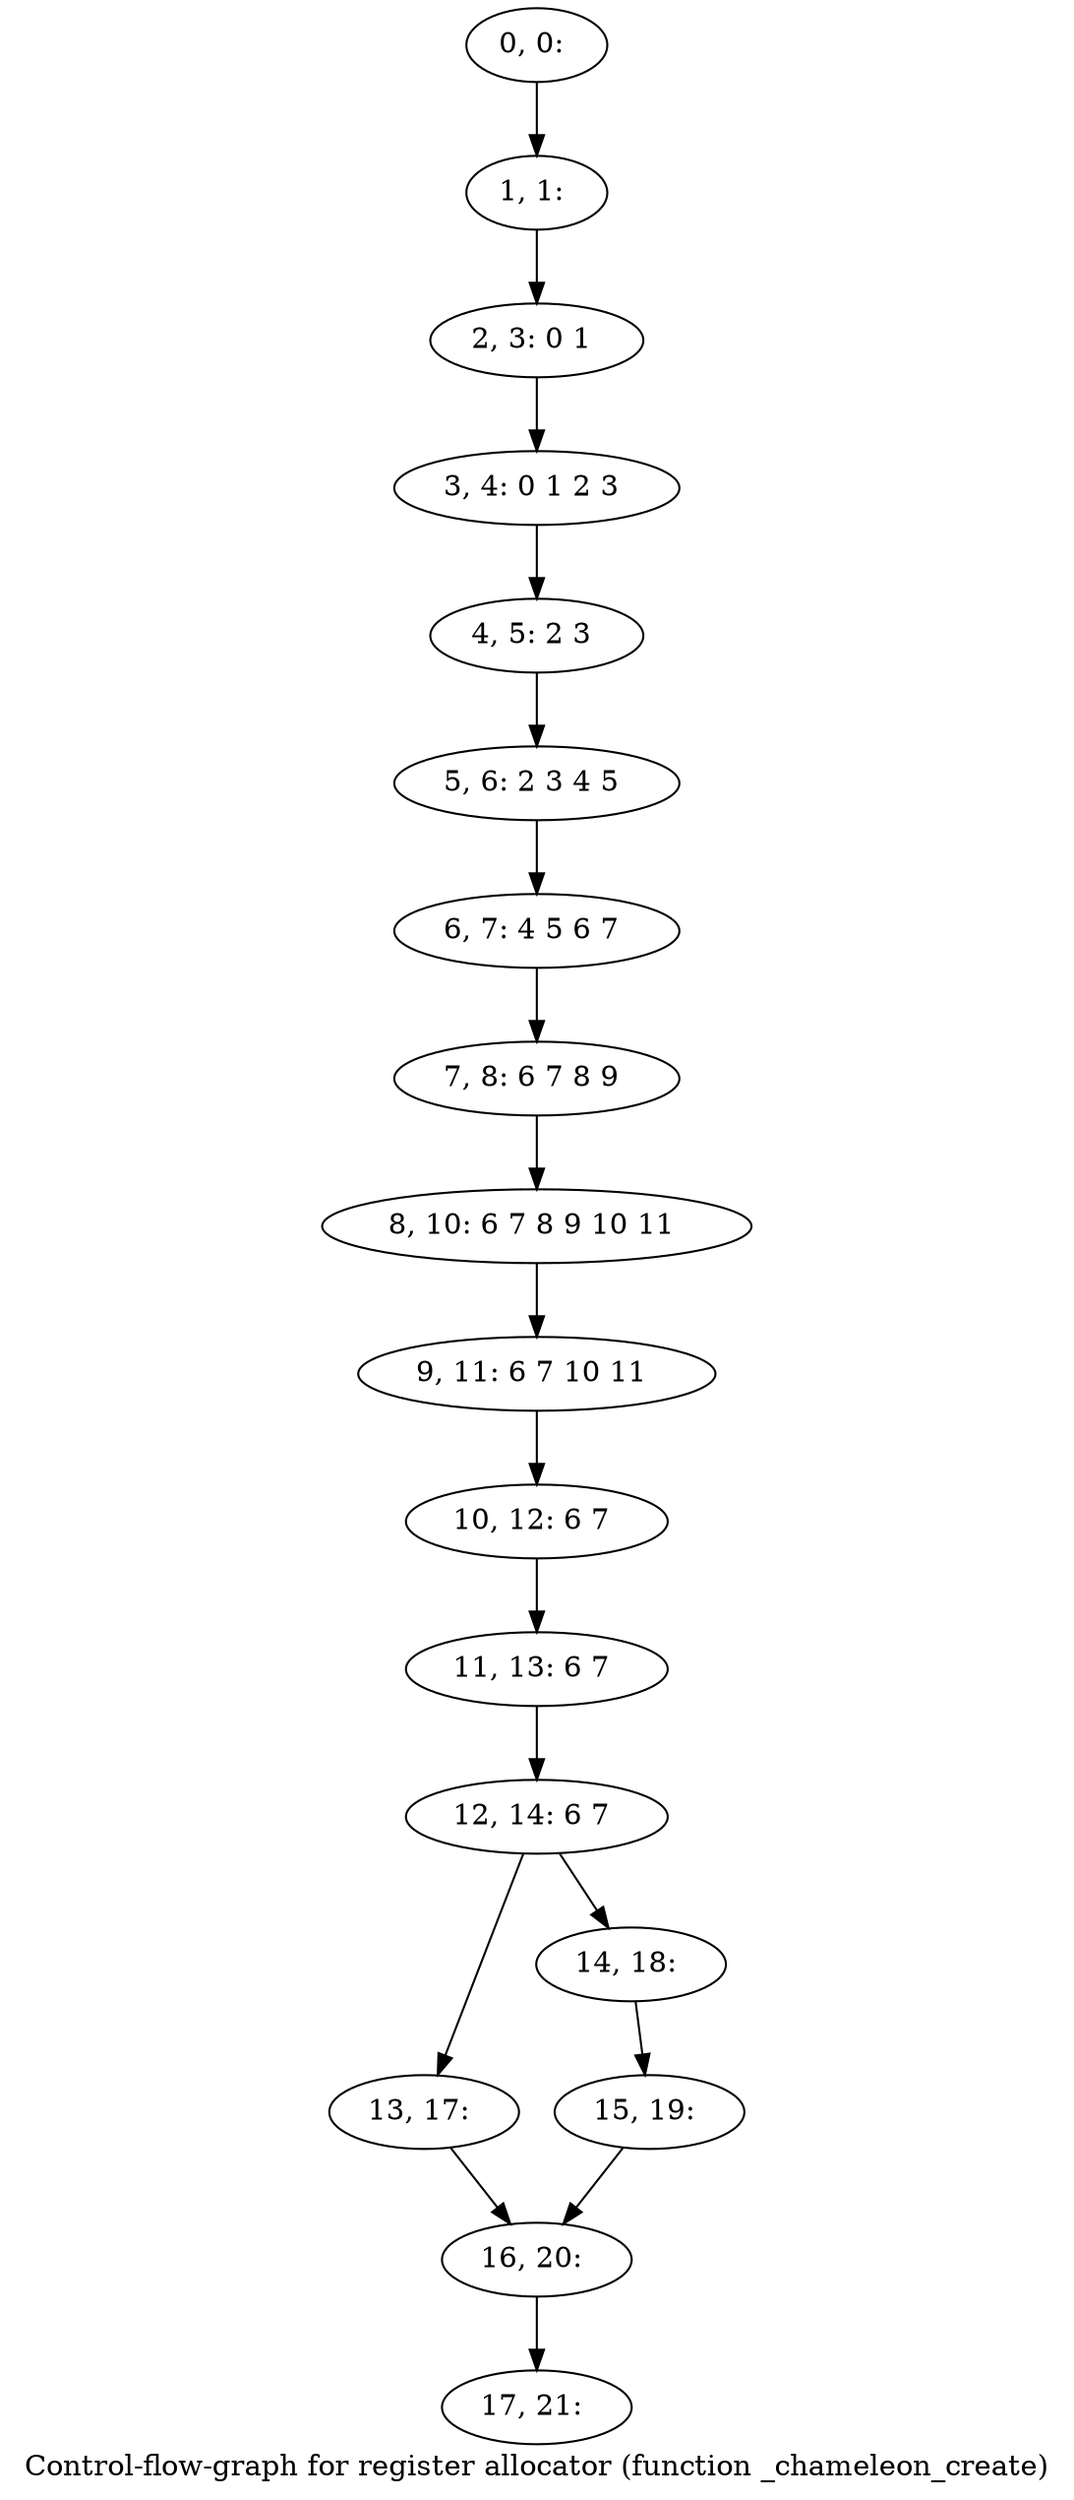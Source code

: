 digraph G {
graph [label="Control-flow-graph for register allocator (function _chameleon_create)"]
0[label="0, 0: "];
1[label="1, 1: "];
2[label="2, 3: 0 1 "];
3[label="3, 4: 0 1 2 3 "];
4[label="4, 5: 2 3 "];
5[label="5, 6: 2 3 4 5 "];
6[label="6, 7: 4 5 6 7 "];
7[label="7, 8: 6 7 8 9 "];
8[label="8, 10: 6 7 8 9 10 11 "];
9[label="9, 11: 6 7 10 11 "];
10[label="10, 12: 6 7 "];
11[label="11, 13: 6 7 "];
12[label="12, 14: 6 7 "];
13[label="13, 17: "];
14[label="14, 18: "];
15[label="15, 19: "];
16[label="16, 20: "];
17[label="17, 21: "];
0->1 ;
1->2 ;
2->3 ;
3->4 ;
4->5 ;
5->6 ;
6->7 ;
7->8 ;
8->9 ;
9->10 ;
10->11 ;
11->12 ;
12->13 ;
12->14 ;
13->16 ;
14->15 ;
15->16 ;
16->17 ;
}
